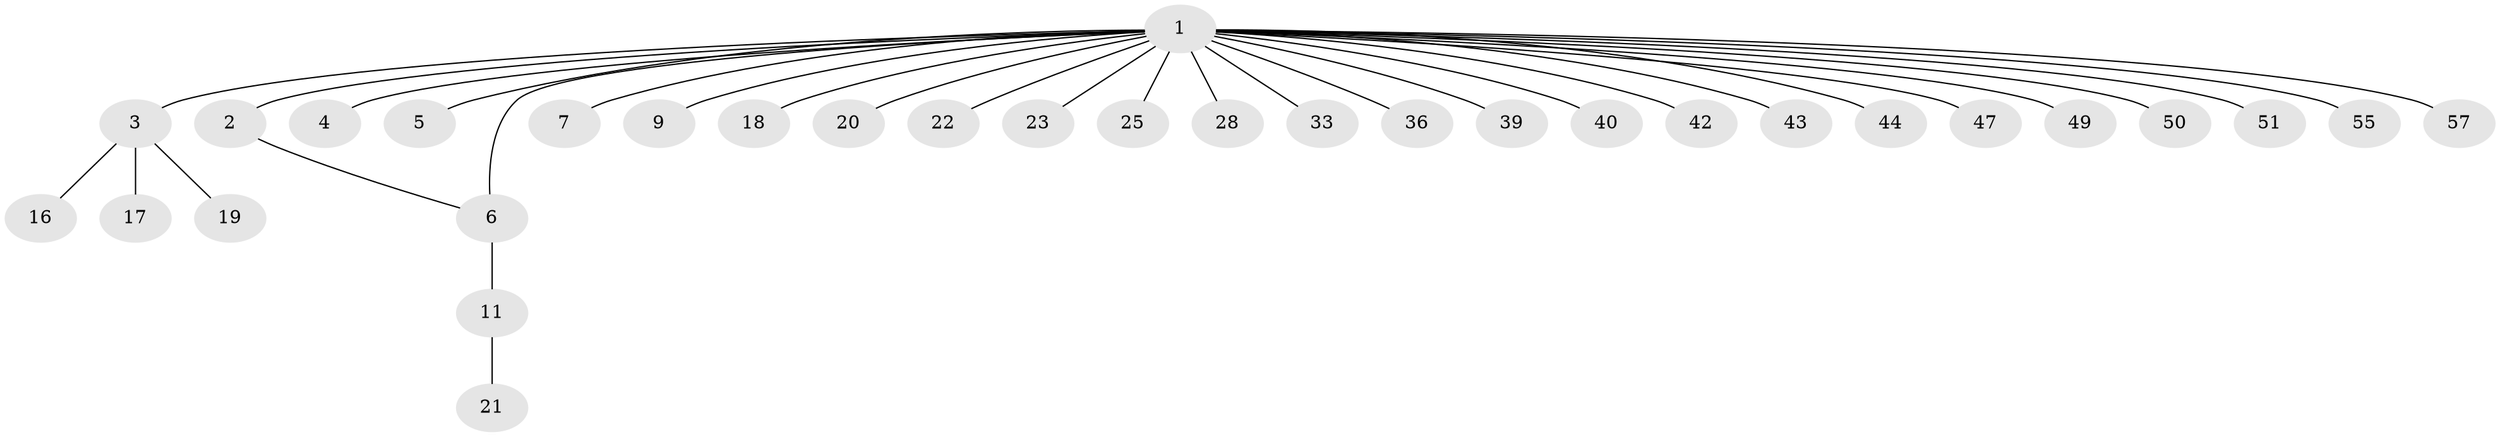 // original degree distribution, {29: 0.015625, 2: 0.15625, 5: 0.046875, 4: 0.03125, 1: 0.703125, 8: 0.015625, 6: 0.015625, 3: 0.015625}
// Generated by graph-tools (version 1.1) at 2025/14/03/09/25 04:14:32]
// undirected, 32 vertices, 32 edges
graph export_dot {
graph [start="1"]
  node [color=gray90,style=filled];
  1;
  2;
  3 [super="+32+26+8+13"];
  4 [super="+15+37+48"];
  5;
  6 [super="+30+62+46+27+31+12"];
  7;
  9 [super="+14"];
  11;
  16;
  17;
  18 [super="+24+52+56+41"];
  19;
  20 [super="+54"];
  21;
  22;
  23;
  25;
  28;
  33;
  36;
  39;
  40;
  42;
  43 [super="+64"];
  44 [super="+45"];
  47;
  49;
  50;
  51;
  55;
  57;
  1 -- 2;
  1 -- 3;
  1 -- 4;
  1 -- 5;
  1 -- 6 [weight=3];
  1 -- 7;
  1 -- 9;
  1 -- 18;
  1 -- 20;
  1 -- 22;
  1 -- 23;
  1 -- 25;
  1 -- 28;
  1 -- 33;
  1 -- 36;
  1 -- 39;
  1 -- 40;
  1 -- 42;
  1 -- 43;
  1 -- 44;
  1 -- 47;
  1 -- 49;
  1 -- 50;
  1 -- 51;
  1 -- 55;
  1 -- 57;
  2 -- 6;
  3 -- 16;
  3 -- 17;
  3 -- 19;
  6 -- 11;
  11 -- 21;
}
